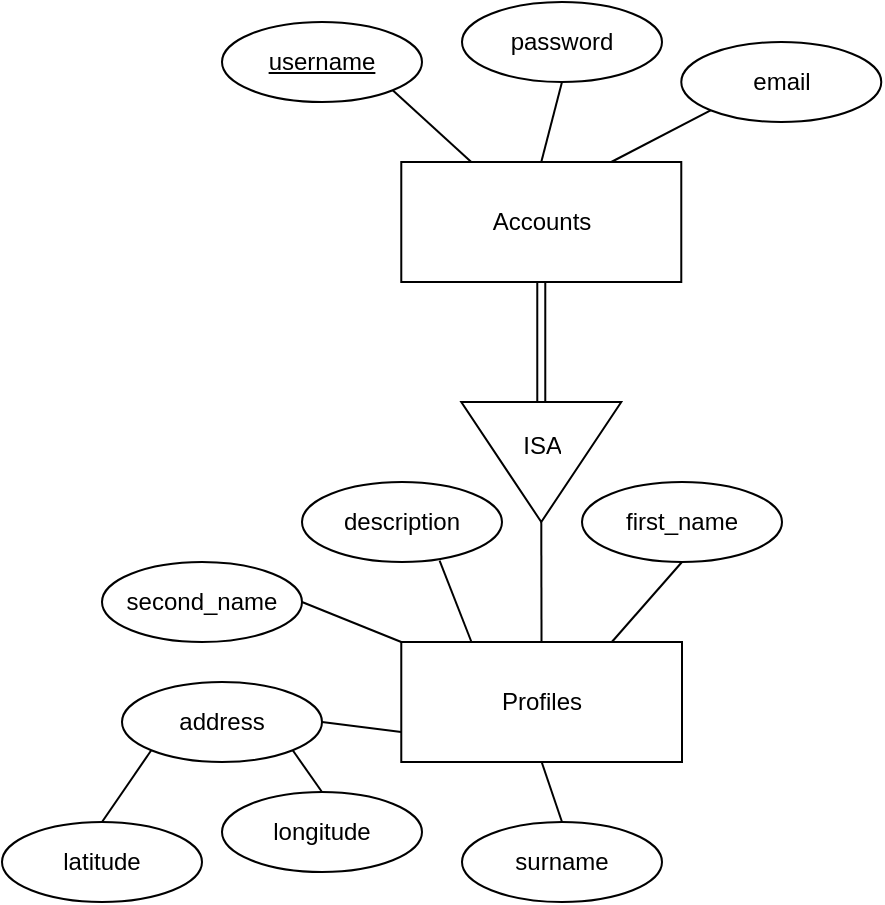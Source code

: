 <mxfile version="20.8.11"><diagram name="Page-1" id="p0ewtRsgPDA0C99lmBTl"><mxGraphModel dx="2126" dy="607" grid="1" gridSize="10" guides="1" tooltips="1" connect="1" arrows="1" fold="1" page="1" pageScale="1" pageWidth="850" pageHeight="1100" math="0" shadow="0"><root><mxCell id="0"/><mxCell id="1" parent="0"/><mxCell id="PL95-UeNAAsHjWN19-u6-1" value="&lt;div&gt;Accounts&lt;/div&gt;" style="whiteSpace=wrap;html=1;align=center;" vertex="1" parent="1"><mxGeometry x="169.64" y="120" width="140" height="60" as="geometry"/></mxCell><mxCell id="PL95-UeNAAsHjWN19-u6-3" value="&lt;div&gt;username&lt;/div&gt;" style="ellipse;whiteSpace=wrap;html=1;align=center;fontStyle=4;" vertex="1" parent="1"><mxGeometry x="80" y="50" width="100" height="40" as="geometry"/></mxCell><mxCell id="PL95-UeNAAsHjWN19-u6-5" value="" style="endArrow=none;html=1;rounded=0;exitX=1;exitY=1;exitDx=0;exitDy=0;entryX=0.25;entryY=0;entryDx=0;entryDy=0;" edge="1" parent="1" source="PL95-UeNAAsHjWN19-u6-3" target="PL95-UeNAAsHjWN19-u6-1"><mxGeometry relative="1" as="geometry"><mxPoint x="100" y="80" as="sourcePoint"/><mxPoint x="170" y="120" as="targetPoint"/></mxGeometry></mxCell><mxCell id="PL95-UeNAAsHjWN19-u6-6" value="&lt;div&gt;description&lt;/div&gt;" style="ellipse;whiteSpace=wrap;html=1;align=center;" vertex="1" parent="1"><mxGeometry x="120" y="280" width="100" height="40" as="geometry"/></mxCell><mxCell id="PL95-UeNAAsHjWN19-u6-7" value="" style="endArrow=none;html=1;rounded=0;exitX=0.688;exitY=0.983;exitDx=0;exitDy=0;entryX=0.25;entryY=0;entryDx=0;entryDy=0;exitPerimeter=0;" edge="1" parent="1" source="PL95-UeNAAsHjWN19-u6-6" target="PL95-UeNAAsHjWN19-u6-23"><mxGeometry relative="1" as="geometry"><mxPoint x="199.64" y="30" as="sourcePoint"/><mxPoint x="449.64" y="140" as="targetPoint"/></mxGeometry></mxCell><mxCell id="PL95-UeNAAsHjWN19-u6-9" value="&lt;div&gt;first_name&lt;/div&gt;" style="ellipse;whiteSpace=wrap;html=1;align=center;" vertex="1" parent="1"><mxGeometry x="260" y="280" width="100" height="40" as="geometry"/></mxCell><mxCell id="PL95-UeNAAsHjWN19-u6-11" value="" style="endArrow=none;html=1;rounded=0;exitX=0.5;exitY=1;exitDx=0;exitDy=0;entryX=0.75;entryY=0;entryDx=0;entryDy=0;" edge="1" parent="1" source="PL95-UeNAAsHjWN19-u6-9" target="PL95-UeNAAsHjWN19-u6-23"><mxGeometry relative="1" as="geometry"><mxPoint x="330" y="290" as="sourcePoint"/><mxPoint x="490" y="290" as="targetPoint"/></mxGeometry></mxCell><mxCell id="PL95-UeNAAsHjWN19-u6-12" value="second_name" style="ellipse;whiteSpace=wrap;html=1;align=center;" vertex="1" parent="1"><mxGeometry x="20" y="320" width="100" height="40" as="geometry"/></mxCell><mxCell id="PL95-UeNAAsHjWN19-u6-13" value="" style="endArrow=none;html=1;rounded=0;exitX=1;exitY=0.5;exitDx=0;exitDy=0;entryX=0;entryY=0;entryDx=0;entryDy=0;" edge="1" parent="1" source="PL95-UeNAAsHjWN19-u6-12" target="PL95-UeNAAsHjWN19-u6-23"><mxGeometry relative="1" as="geometry"><mxPoint x="330" y="290" as="sourcePoint"/><mxPoint x="290" y="110" as="targetPoint"/></mxGeometry></mxCell><mxCell id="PL95-UeNAAsHjWN19-u6-14" value="&lt;div&gt;surname&lt;/div&gt;" style="ellipse;whiteSpace=wrap;html=1;align=center;" vertex="1" parent="1"><mxGeometry x="200" y="450" width="100" height="40" as="geometry"/></mxCell><mxCell id="PL95-UeNAAsHjWN19-u6-16" value="" style="endArrow=none;html=1;rounded=0;exitX=0.5;exitY=1;exitDx=0;exitDy=0;entryX=0.5;entryY=0;entryDx=0;entryDy=0;" edge="1" parent="1" source="PL95-UeNAAsHjWN19-u6-23" target="PL95-UeNAAsHjWN19-u6-14"><mxGeometry relative="1" as="geometry"><mxPoint x="330" y="290" as="sourcePoint"/><mxPoint x="490" y="290" as="targetPoint"/></mxGeometry></mxCell><mxCell id="PL95-UeNAAsHjWN19-u6-17" value="&lt;div&gt;email&lt;/div&gt;" style="ellipse;whiteSpace=wrap;html=1;align=center;" vertex="1" parent="1"><mxGeometry x="309.64" y="60" width="100" height="40" as="geometry"/></mxCell><mxCell id="PL95-UeNAAsHjWN19-u6-18" value="" style="endArrow=none;html=1;rounded=0;exitX=0.75;exitY=0;exitDx=0;exitDy=0;entryX=0;entryY=1;entryDx=0;entryDy=0;" edge="1" parent="1" source="PL95-UeNAAsHjWN19-u6-1" target="PL95-UeNAAsHjWN19-u6-17"><mxGeometry relative="1" as="geometry"><mxPoint x="330" y="290" as="sourcePoint"/><mxPoint x="490" y="290" as="targetPoint"/></mxGeometry></mxCell><mxCell id="PL95-UeNAAsHjWN19-u6-19" value="&lt;div&gt;password&lt;/div&gt;" style="ellipse;whiteSpace=wrap;html=1;align=center;" vertex="1" parent="1"><mxGeometry x="200" y="40" width="100" height="40" as="geometry"/></mxCell><mxCell id="PL95-UeNAAsHjWN19-u6-20" value="" style="endArrow=none;html=1;rounded=0;exitX=0.5;exitY=1;exitDx=0;exitDy=0;entryX=0.5;entryY=0;entryDx=0;entryDy=0;" edge="1" parent="1" source="PL95-UeNAAsHjWN19-u6-19" target="PL95-UeNAAsHjWN19-u6-1"><mxGeometry relative="1" as="geometry"><mxPoint x="330" y="290" as="sourcePoint"/><mxPoint x="490" y="290" as="targetPoint"/></mxGeometry></mxCell><mxCell id="PL95-UeNAAsHjWN19-u6-21" value="latitude" style="ellipse;whiteSpace=wrap;html=1;align=center;" vertex="1" parent="1"><mxGeometry x="-30" y="450" width="100" height="40" as="geometry"/></mxCell><mxCell id="PL95-UeNAAsHjWN19-u6-22" value="&lt;div&gt;longitude&lt;/div&gt;" style="ellipse;whiteSpace=wrap;html=1;align=center;" vertex="1" parent="1"><mxGeometry x="80" y="435" width="100" height="40" as="geometry"/></mxCell><mxCell id="PL95-UeNAAsHjWN19-u6-23" value="&lt;div&gt;Profiles&lt;/div&gt;" style="whiteSpace=wrap;html=1;align=center;" vertex="1" parent="1"><mxGeometry x="169.64" y="360" width="140.36" height="60" as="geometry"/></mxCell><mxCell id="PL95-UeNAAsHjWN19-u6-24" value="" style="triangle;whiteSpace=wrap;html=1;rotation=90;" vertex="1" parent="1"><mxGeometry x="209.64" y="230" width="60" height="80" as="geometry"/></mxCell><mxCell id="PL95-UeNAAsHjWN19-u6-26" value="" style="endArrow=none;html=1;rounded=0;exitX=1;exitY=0.5;exitDx=0;exitDy=0;" edge="1" parent="1" source="PL95-UeNAAsHjWN19-u6-24" target="PL95-UeNAAsHjWN19-u6-23"><mxGeometry relative="1" as="geometry"><mxPoint x="330" y="320" as="sourcePoint"/><mxPoint x="330.16" y="380" as="targetPoint"/></mxGeometry></mxCell><mxCell id="PL95-UeNAAsHjWN19-u6-28" value="address" style="ellipse;whiteSpace=wrap;html=1;align=center;" vertex="1" parent="1"><mxGeometry x="30" y="380" width="100" height="40" as="geometry"/></mxCell><mxCell id="PL95-UeNAAsHjWN19-u6-29" value="" style="endArrow=none;html=1;rounded=0;exitX=1;exitY=0.5;exitDx=0;exitDy=0;entryX=0;entryY=0.75;entryDx=0;entryDy=0;" edge="1" parent="1" source="PL95-UeNAAsHjWN19-u6-28" target="PL95-UeNAAsHjWN19-u6-23"><mxGeometry relative="1" as="geometry"><mxPoint x="249.64" y="310" as="sourcePoint"/><mxPoint x="249.76" y="370" as="targetPoint"/></mxGeometry></mxCell><mxCell id="PL95-UeNAAsHjWN19-u6-30" value="" style="endArrow=none;html=1;rounded=0;exitX=0.5;exitY=0;exitDx=0;exitDy=0;entryX=1;entryY=1;entryDx=0;entryDy=0;" edge="1" parent="1" source="PL95-UeNAAsHjWN19-u6-22" target="PL95-UeNAAsHjWN19-u6-28"><mxGeometry relative="1" as="geometry"><mxPoint x="249.64" y="360" as="sourcePoint"/><mxPoint x="249.76" y="420" as="targetPoint"/></mxGeometry></mxCell><mxCell id="PL95-UeNAAsHjWN19-u6-31" value="" style="endArrow=none;html=1;rounded=0;exitX=0.5;exitY=0;exitDx=0;exitDy=0;entryX=0;entryY=1;entryDx=0;entryDy=0;" edge="1" parent="1" source="PL95-UeNAAsHjWN19-u6-21" target="PL95-UeNAAsHjWN19-u6-28"><mxGeometry relative="1" as="geometry"><mxPoint x="259.64" y="370" as="sourcePoint"/><mxPoint x="259.76" y="430" as="targetPoint"/></mxGeometry></mxCell><mxCell id="PL95-UeNAAsHjWN19-u6-32" value="ISA" style="text;strokeColor=none;fillColor=none;spacingLeft=4;spacingRight=4;overflow=hidden;rotatable=0;points=[[0,0.5],[1,0.5]];portConstraint=eastwest;fontSize=12;" vertex="1" parent="1"><mxGeometry x="224.64" y="248" width="30" height="30" as="geometry"/></mxCell><mxCell id="PL95-UeNAAsHjWN19-u6-36" value="" style="endArrow=none;html=1;rounded=0;shape=link;exitX=0.5;exitY=1;exitDx=0;exitDy=0;entryX=0;entryY=0.5;entryDx=0;entryDy=0;" edge="1" parent="1" source="PL95-UeNAAsHjWN19-u6-1" target="PL95-UeNAAsHjWN19-u6-24"><mxGeometry relative="1" as="geometry"><mxPoint x="350" y="290" as="sourcePoint"/><mxPoint x="510" y="290" as="targetPoint"/></mxGeometry></mxCell></root></mxGraphModel></diagram></mxfile>